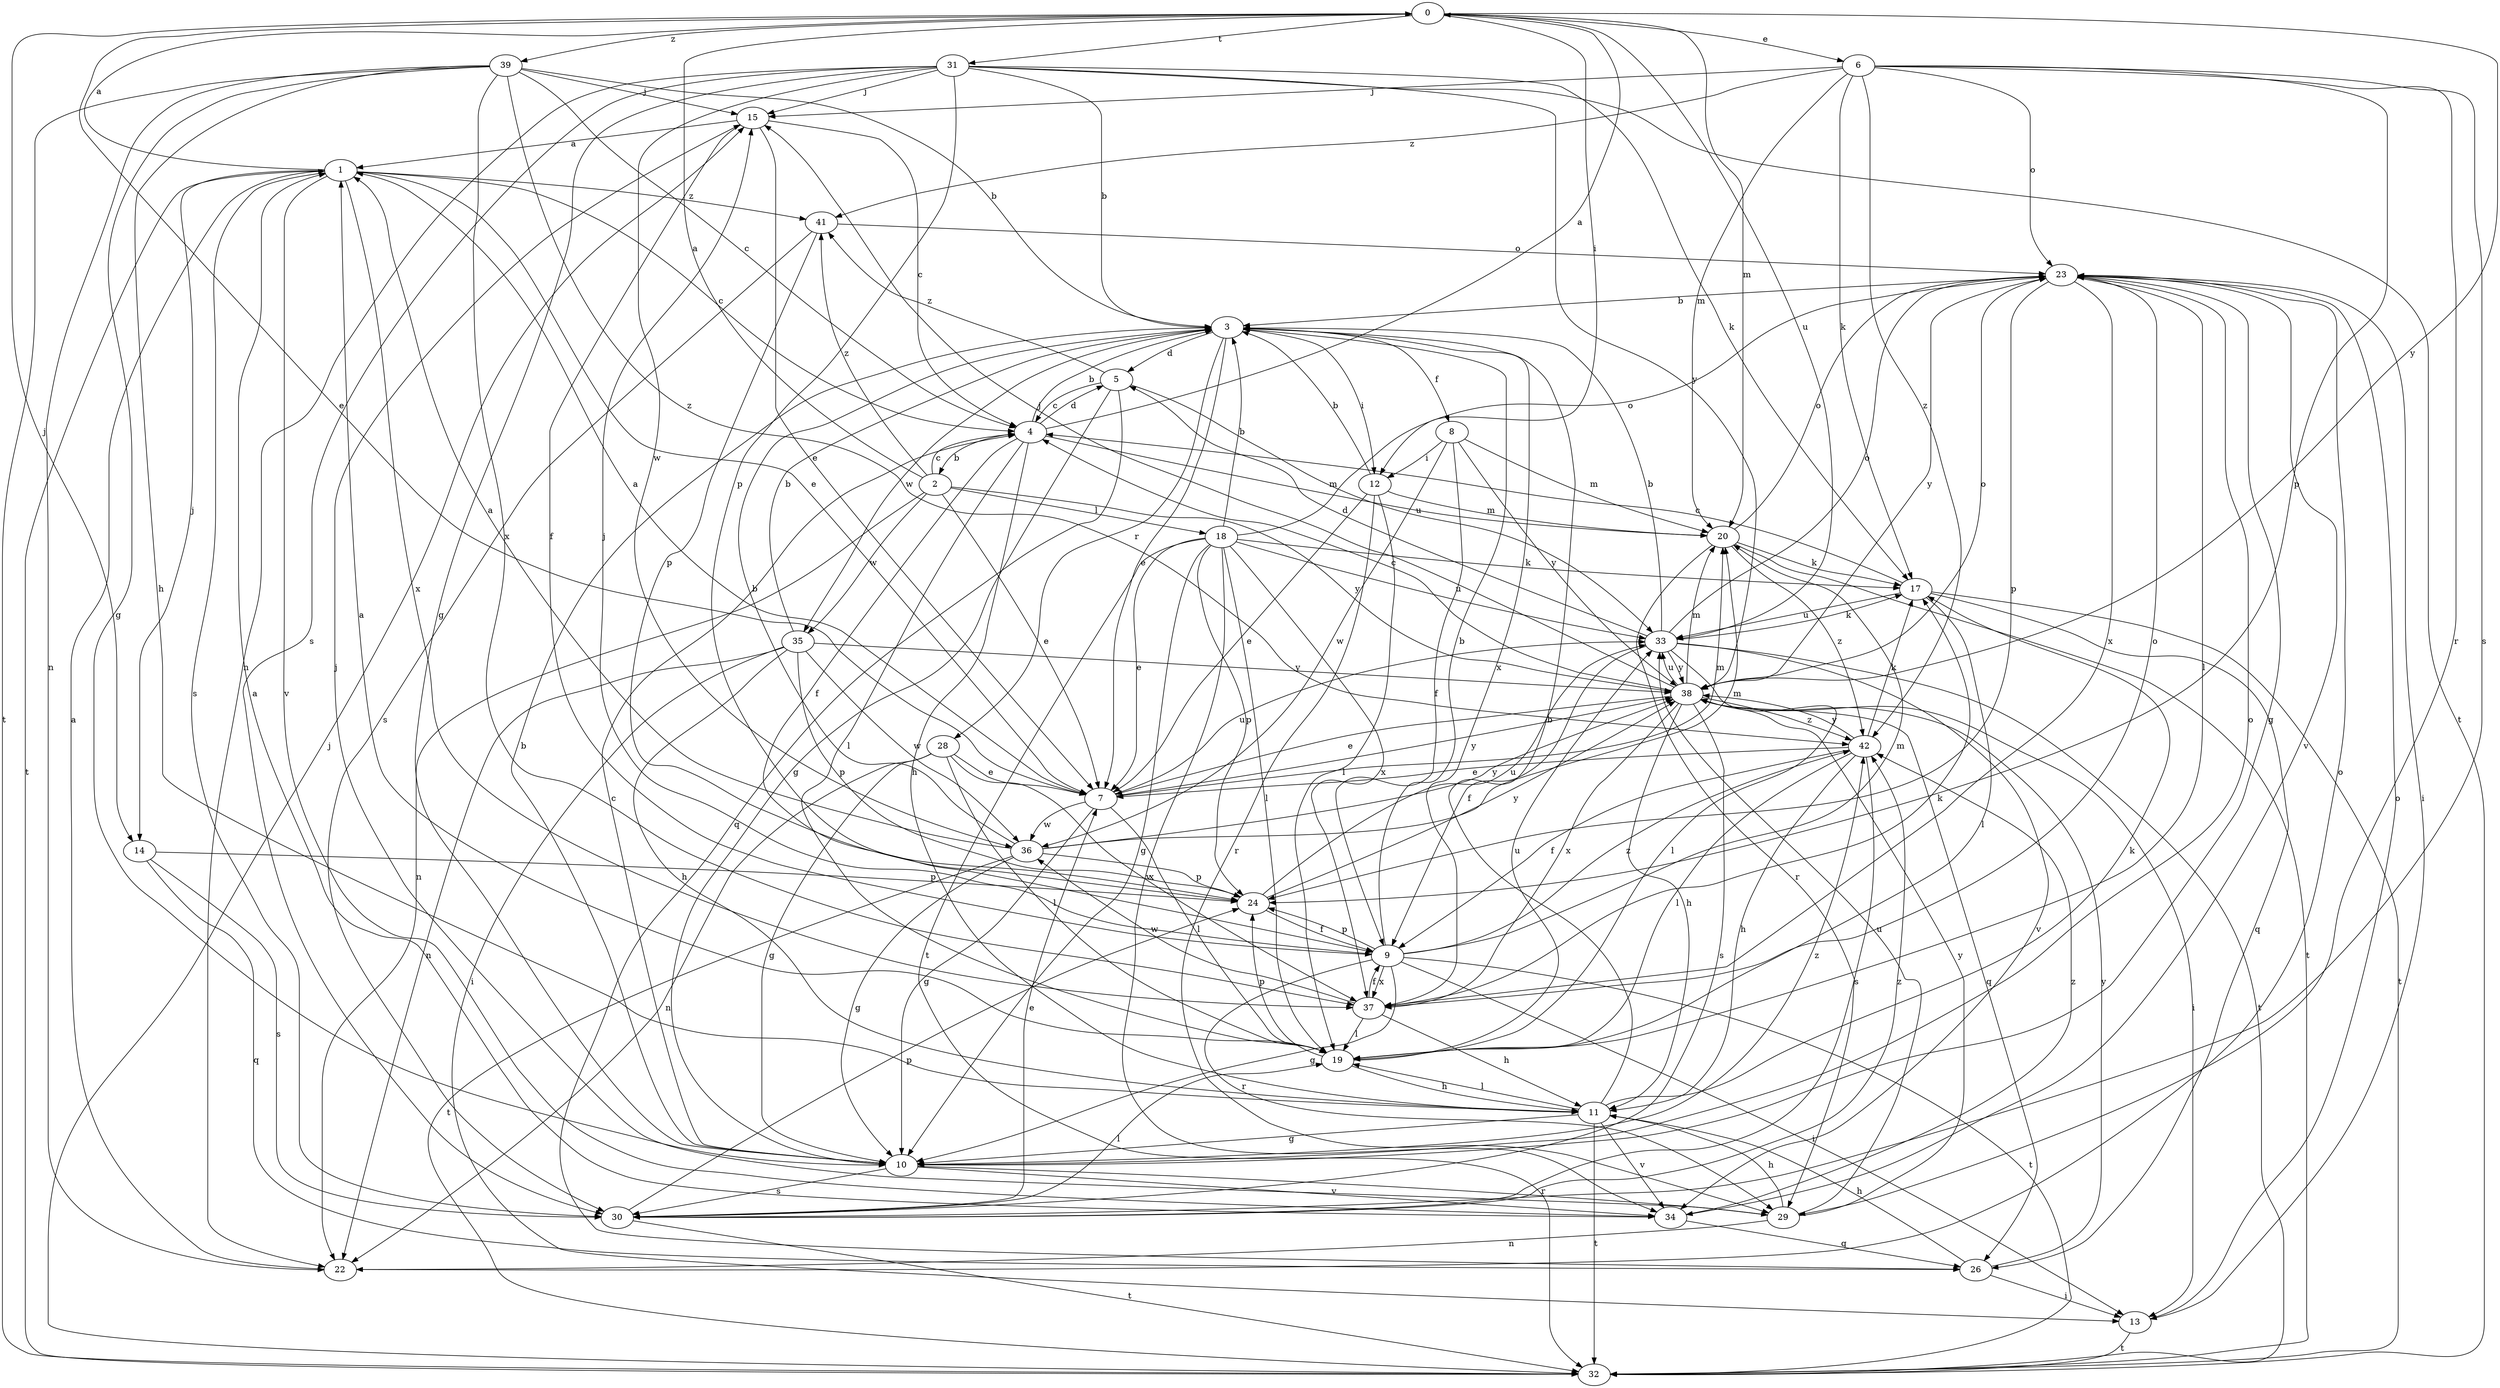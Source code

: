strict digraph  {
0;
1;
2;
3;
4;
5;
6;
7;
8;
9;
10;
11;
12;
13;
14;
15;
17;
18;
19;
20;
22;
23;
24;
26;
28;
29;
30;
31;
32;
33;
34;
35;
36;
37;
38;
39;
41;
42;
0 -> 6  [label=e];
0 -> 7  [label=e];
0 -> 12  [label=i];
0 -> 14  [label=j];
0 -> 20  [label=m];
0 -> 31  [label=t];
0 -> 33  [label=u];
0 -> 38  [label=y];
0 -> 39  [label=z];
1 -> 0  [label=a];
1 -> 4  [label=c];
1 -> 7  [label=e];
1 -> 14  [label=j];
1 -> 30  [label=s];
1 -> 32  [label=t];
1 -> 34  [label=v];
1 -> 37  [label=x];
1 -> 41  [label=z];
2 -> 0  [label=a];
2 -> 4  [label=c];
2 -> 7  [label=e];
2 -> 18  [label=l];
2 -> 22  [label=n];
2 -> 35  [label=w];
2 -> 38  [label=y];
2 -> 41  [label=z];
3 -> 5  [label=d];
3 -> 7  [label=e];
3 -> 8  [label=f];
3 -> 12  [label=i];
3 -> 28  [label=r];
3 -> 35  [label=w];
3 -> 37  [label=x];
4 -> 0  [label=a];
4 -> 2  [label=b];
4 -> 3  [label=b];
4 -> 5  [label=d];
4 -> 9  [label=f];
4 -> 11  [label=h];
4 -> 19  [label=l];
4 -> 20  [label=m];
5 -> 4  [label=c];
5 -> 10  [label=g];
5 -> 26  [label=q];
5 -> 33  [label=u];
5 -> 41  [label=z];
6 -> 15  [label=j];
6 -> 17  [label=k];
6 -> 20  [label=m];
6 -> 23  [label=o];
6 -> 24  [label=p];
6 -> 29  [label=r];
6 -> 30  [label=s];
6 -> 41  [label=z];
6 -> 42  [label=z];
7 -> 1  [label=a];
7 -> 10  [label=g];
7 -> 19  [label=l];
7 -> 20  [label=m];
7 -> 33  [label=u];
7 -> 36  [label=w];
7 -> 38  [label=y];
8 -> 9  [label=f];
8 -> 12  [label=i];
8 -> 20  [label=m];
8 -> 36  [label=w];
8 -> 38  [label=y];
9 -> 3  [label=b];
9 -> 10  [label=g];
9 -> 13  [label=i];
9 -> 15  [label=j];
9 -> 20  [label=m];
9 -> 24  [label=p];
9 -> 29  [label=r];
9 -> 32  [label=t];
9 -> 37  [label=x];
9 -> 42  [label=z];
10 -> 3  [label=b];
10 -> 4  [label=c];
10 -> 23  [label=o];
10 -> 29  [label=r];
10 -> 30  [label=s];
10 -> 34  [label=v];
10 -> 42  [label=z];
11 -> 3  [label=b];
11 -> 10  [label=g];
11 -> 17  [label=k];
11 -> 19  [label=l];
11 -> 32  [label=t];
11 -> 34  [label=v];
12 -> 3  [label=b];
12 -> 7  [label=e];
12 -> 19  [label=l];
12 -> 20  [label=m];
12 -> 29  [label=r];
13 -> 23  [label=o];
13 -> 32  [label=t];
14 -> 24  [label=p];
14 -> 26  [label=q];
14 -> 30  [label=s];
15 -> 1  [label=a];
15 -> 4  [label=c];
15 -> 7  [label=e];
15 -> 9  [label=f];
17 -> 4  [label=c];
17 -> 19  [label=l];
17 -> 26  [label=q];
17 -> 32  [label=t];
17 -> 33  [label=u];
18 -> 3  [label=b];
18 -> 7  [label=e];
18 -> 10  [label=g];
18 -> 17  [label=k];
18 -> 19  [label=l];
18 -> 23  [label=o];
18 -> 24  [label=p];
18 -> 32  [label=t];
18 -> 33  [label=u];
18 -> 34  [label=v];
18 -> 37  [label=x];
19 -> 1  [label=a];
19 -> 11  [label=h];
19 -> 24  [label=p];
19 -> 33  [label=u];
20 -> 17  [label=k];
20 -> 23  [label=o];
20 -> 29  [label=r];
20 -> 32  [label=t];
20 -> 42  [label=z];
22 -> 1  [label=a];
22 -> 23  [label=o];
23 -> 3  [label=b];
23 -> 10  [label=g];
23 -> 13  [label=i];
23 -> 19  [label=l];
23 -> 24  [label=p];
23 -> 34  [label=v];
23 -> 37  [label=x];
23 -> 38  [label=y];
24 -> 9  [label=f];
24 -> 33  [label=u];
24 -> 38  [label=y];
26 -> 11  [label=h];
26 -> 13  [label=i];
26 -> 38  [label=y];
28 -> 7  [label=e];
28 -> 10  [label=g];
28 -> 19  [label=l];
28 -> 22  [label=n];
28 -> 37  [label=x];
29 -> 11  [label=h];
29 -> 15  [label=j];
29 -> 22  [label=n];
29 -> 33  [label=u];
29 -> 38  [label=y];
30 -> 7  [label=e];
30 -> 19  [label=l];
30 -> 24  [label=p];
30 -> 32  [label=t];
30 -> 42  [label=z];
31 -> 3  [label=b];
31 -> 10  [label=g];
31 -> 15  [label=j];
31 -> 17  [label=k];
31 -> 22  [label=n];
31 -> 24  [label=p];
31 -> 30  [label=s];
31 -> 32  [label=t];
31 -> 36  [label=w];
31 -> 38  [label=y];
32 -> 15  [label=j];
33 -> 3  [label=b];
33 -> 5  [label=d];
33 -> 9  [label=f];
33 -> 17  [label=k];
33 -> 19  [label=l];
33 -> 23  [label=o];
33 -> 32  [label=t];
33 -> 34  [label=v];
33 -> 38  [label=y];
34 -> 1  [label=a];
34 -> 26  [label=q];
34 -> 42  [label=z];
35 -> 3  [label=b];
35 -> 11  [label=h];
35 -> 13  [label=i];
35 -> 22  [label=n];
35 -> 24  [label=p];
35 -> 36  [label=w];
35 -> 38  [label=y];
36 -> 1  [label=a];
36 -> 3  [label=b];
36 -> 10  [label=g];
36 -> 20  [label=m];
36 -> 24  [label=p];
36 -> 32  [label=t];
36 -> 38  [label=y];
37 -> 9  [label=f];
37 -> 11  [label=h];
37 -> 17  [label=k];
37 -> 19  [label=l];
37 -> 23  [label=o];
37 -> 36  [label=w];
38 -> 4  [label=c];
38 -> 7  [label=e];
38 -> 11  [label=h];
38 -> 13  [label=i];
38 -> 15  [label=j];
38 -> 20  [label=m];
38 -> 23  [label=o];
38 -> 26  [label=q];
38 -> 30  [label=s];
38 -> 33  [label=u];
38 -> 37  [label=x];
38 -> 42  [label=z];
39 -> 3  [label=b];
39 -> 4  [label=c];
39 -> 10  [label=g];
39 -> 11  [label=h];
39 -> 15  [label=j];
39 -> 22  [label=n];
39 -> 32  [label=t];
39 -> 37  [label=x];
39 -> 42  [label=z];
41 -> 23  [label=o];
41 -> 24  [label=p];
41 -> 30  [label=s];
42 -> 7  [label=e];
42 -> 9  [label=f];
42 -> 11  [label=h];
42 -> 17  [label=k];
42 -> 19  [label=l];
42 -> 30  [label=s];
42 -> 38  [label=y];
}
